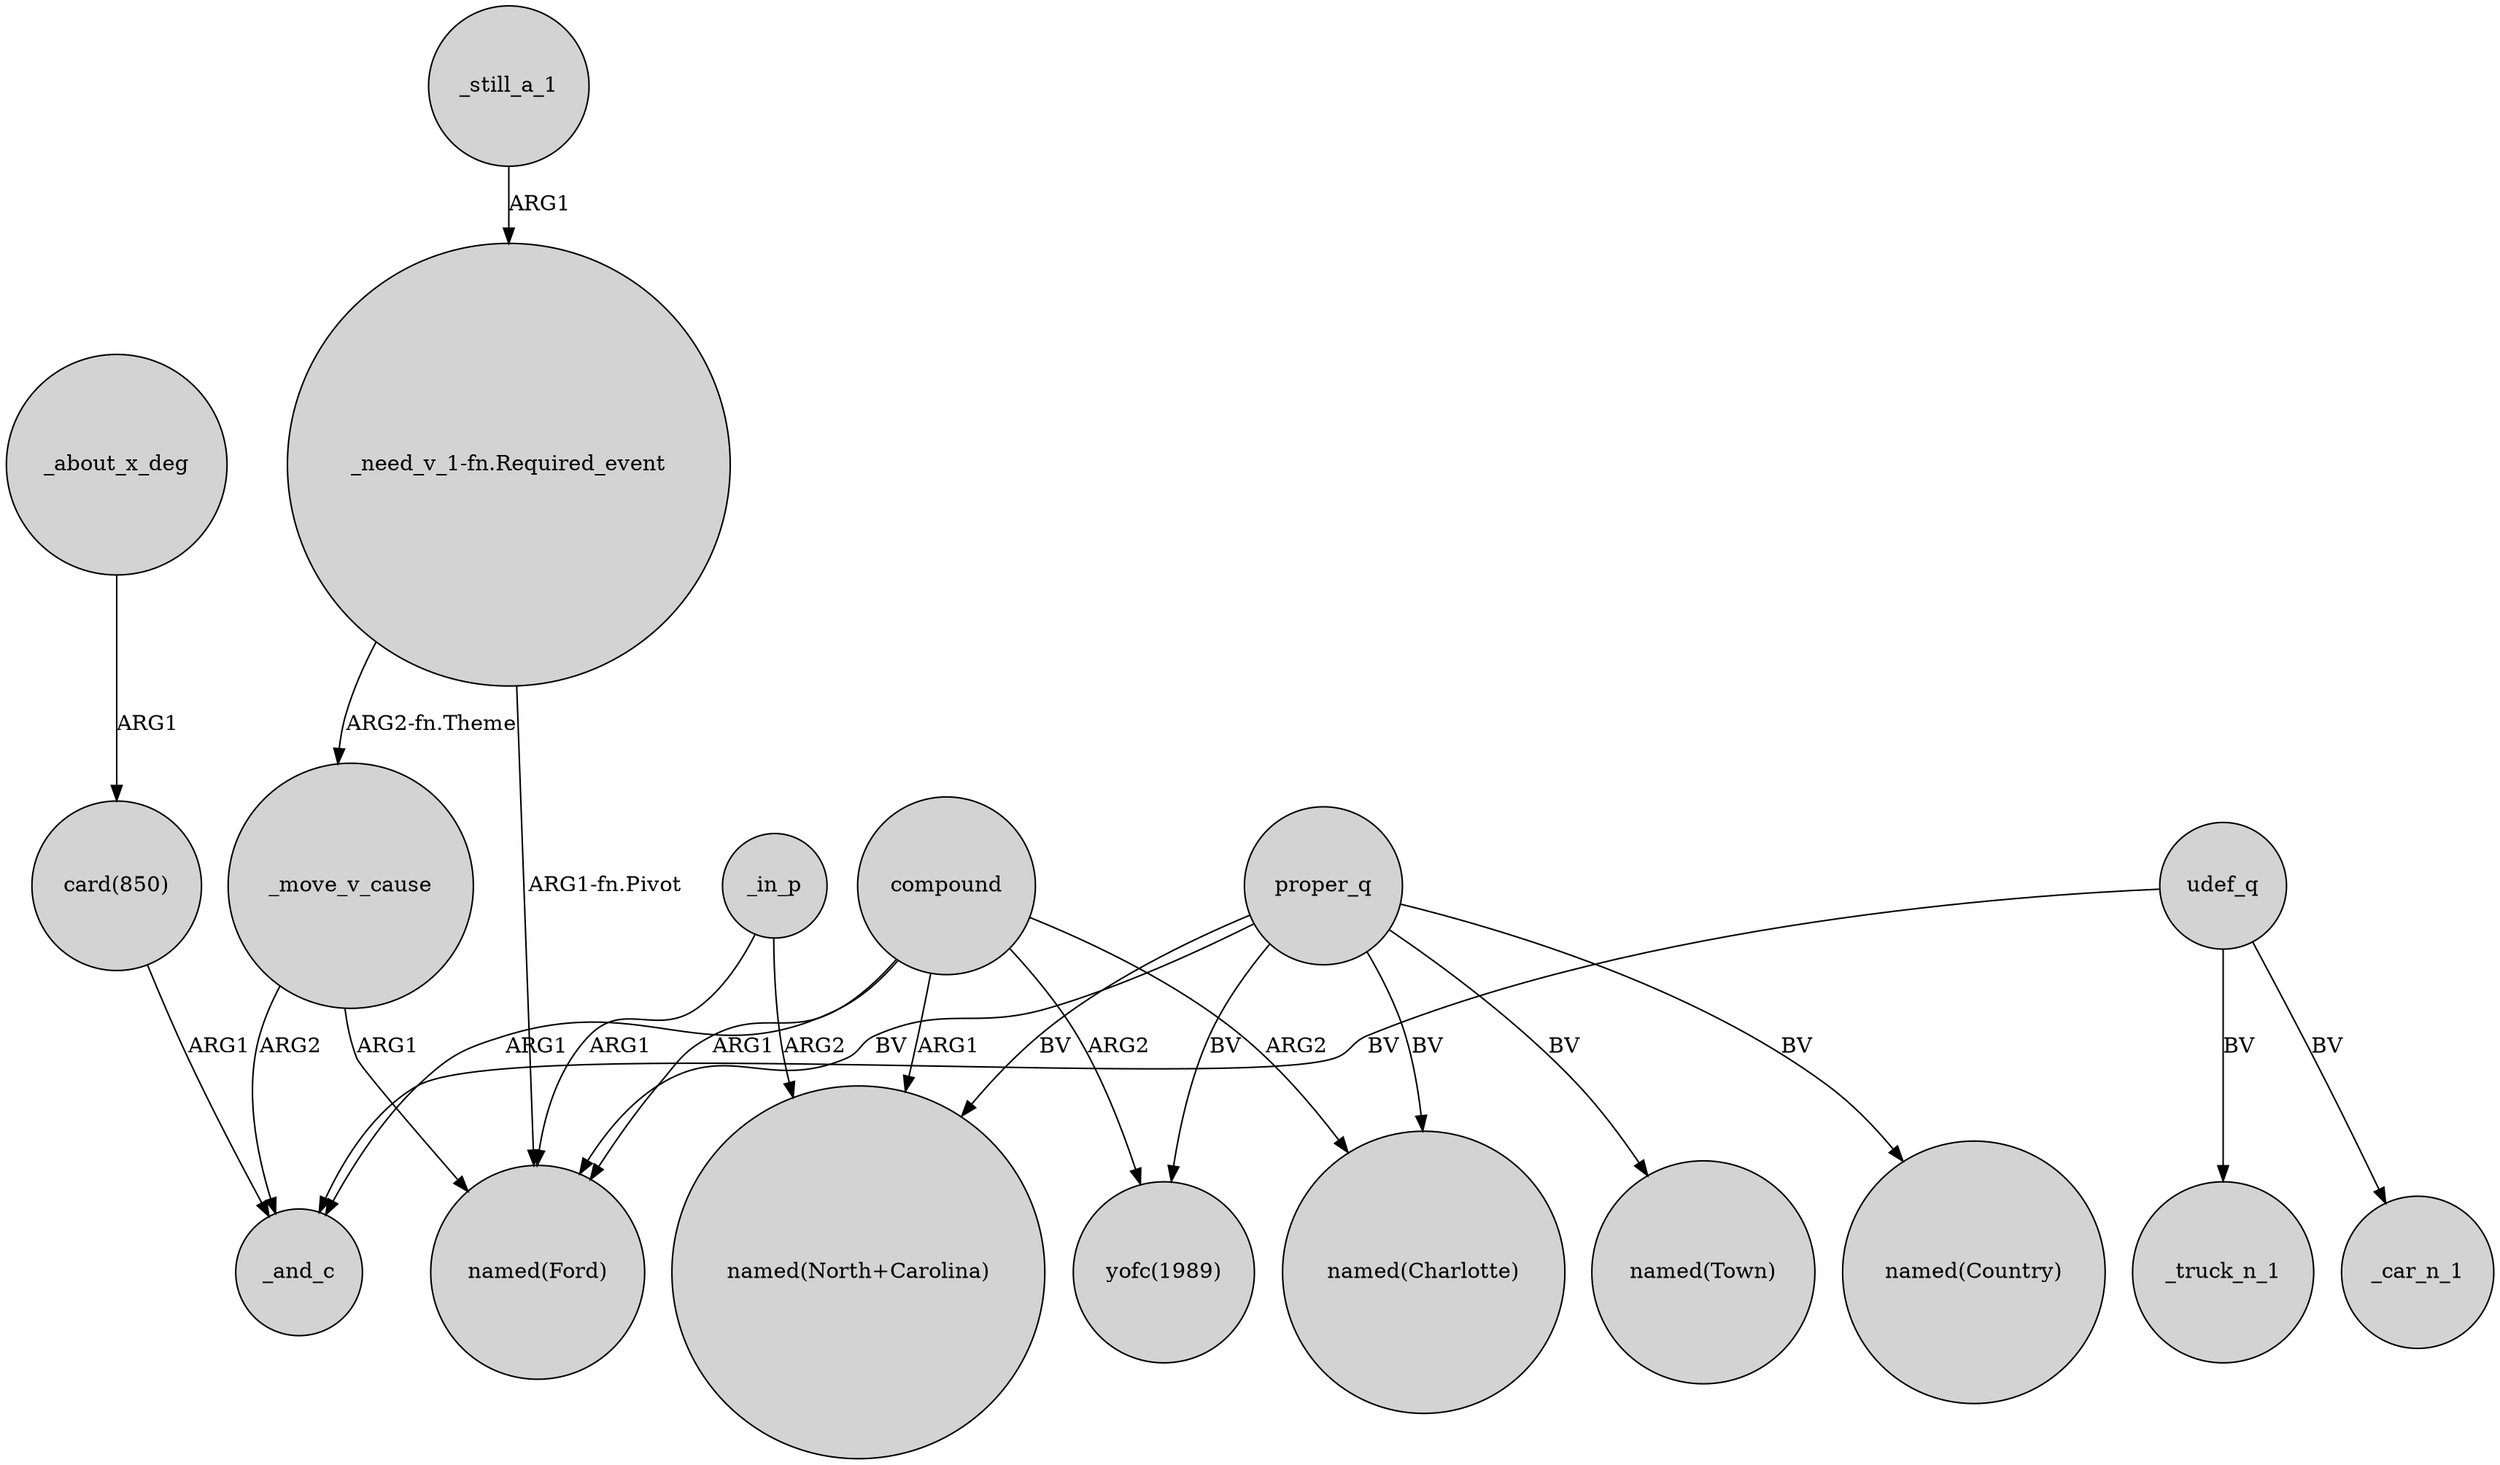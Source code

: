 digraph {
	node [shape=circle style=filled]
	_about_x_deg -> "card(850)" [label=ARG1]
	"_need_v_1-fn.Required_event" -> "named(Ford)" [label="ARG1-fn.Pivot"]
	compound -> "named(Ford)" [label=ARG1]
	"card(850)" -> _and_c [label=ARG1]
	_in_p -> "named(Ford)" [label=ARG1]
	compound -> "named(North+Carolina)" [label=ARG1]
	_move_v_cause -> _and_c [label=ARG2]
	"_need_v_1-fn.Required_event" -> _move_v_cause [label="ARG2-fn.Theme"]
	proper_q -> "yofc(1989)" [label=BV]
	proper_q -> "named(North+Carolina)" [label=BV]
	udef_q -> _truck_n_1 [label=BV]
	_still_a_1 -> "_need_v_1-fn.Required_event" [label=ARG1]
	compound -> _and_c [label=ARG1]
	proper_q -> "named(Ford)" [label=BV]
	proper_q -> "named(Town)" [label=BV]
	udef_q -> _car_n_1 [label=BV]
	compound -> "yofc(1989)" [label=ARG2]
	compound -> "named(Charlotte)" [label=ARG2]
	udef_q -> _and_c [label=BV]
	proper_q -> "named(Country)" [label=BV]
	proper_q -> "named(Charlotte)" [label=BV]
	_in_p -> "named(North+Carolina)" [label=ARG2]
	_move_v_cause -> "named(Ford)" [label=ARG1]
}
